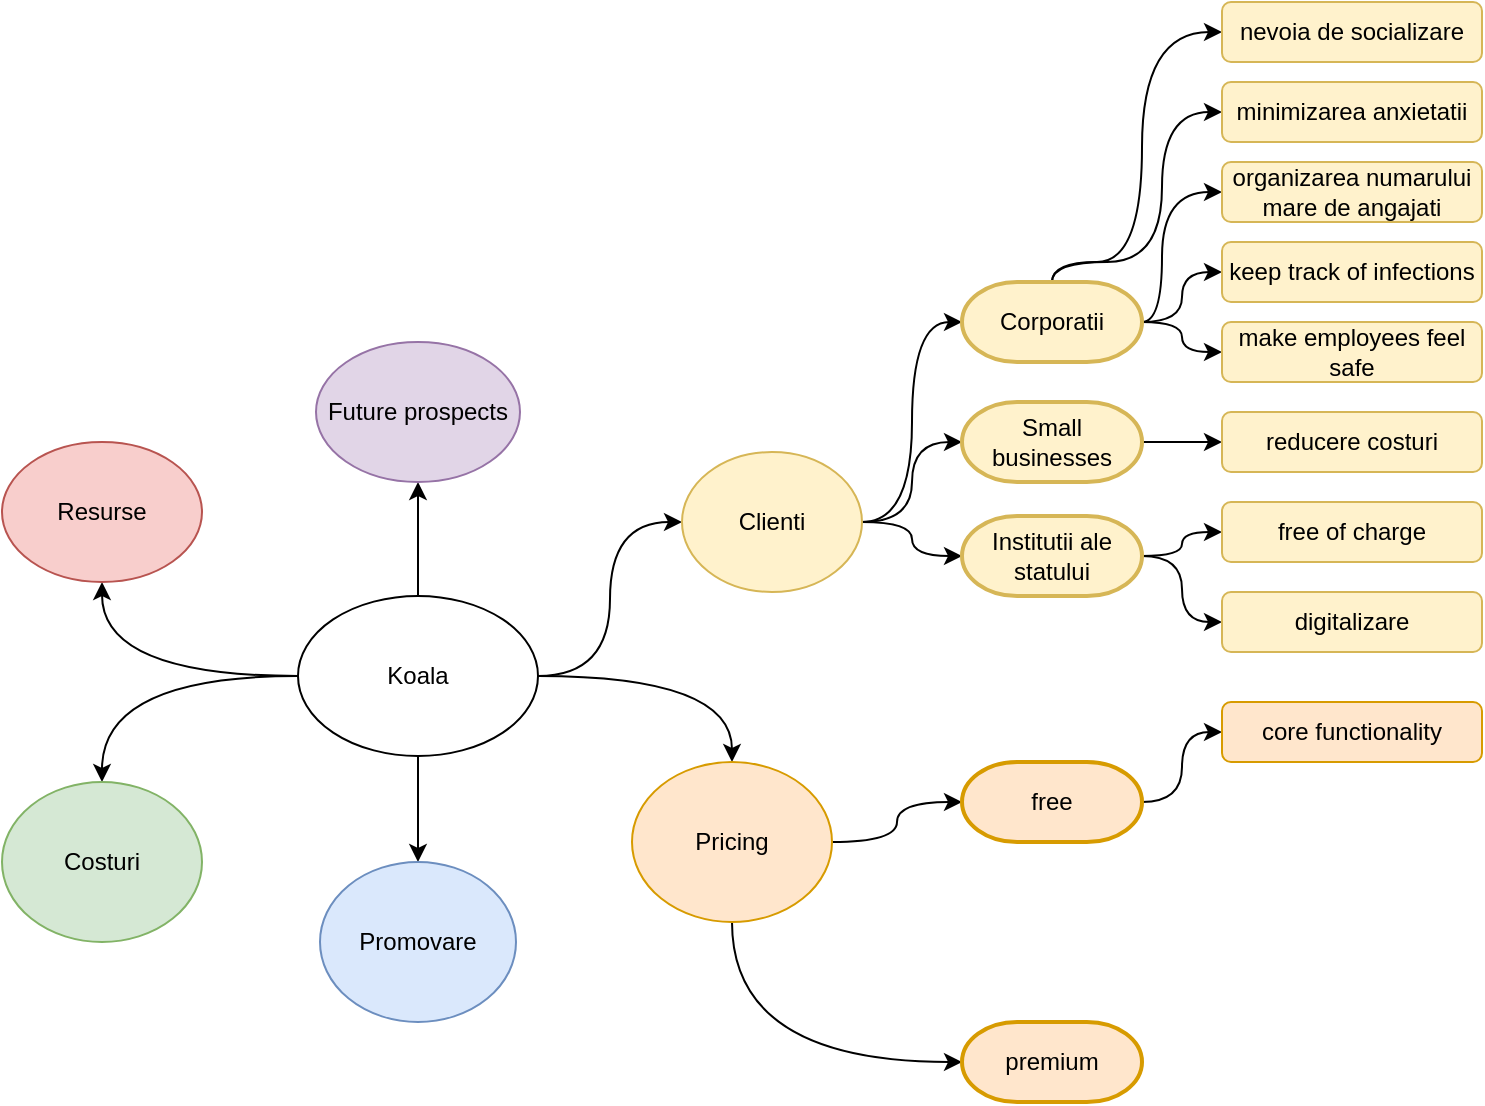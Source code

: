 <mxfile version="13.9.0" type="github">
  <diagram id="Va_Q2Z6FjLkRy5wQm_DS" name="Page-1">
    <mxGraphModel dx="786" dy="455" grid="1" gridSize="10" guides="1" tooltips="1" connect="1" arrows="1" fold="1" page="1" pageScale="1" pageWidth="2336" pageHeight="1654" math="0" shadow="0">
      <root>
        <mxCell id="0" />
        <mxCell id="1" parent="0" />
        <mxCell id="2nVb03XnOFbqIxCRd-F6-5" style="edgeStyle=orthogonalEdgeStyle;orthogonalLoop=1;jettySize=auto;html=1;entryX=0;entryY=0.5;entryDx=0;entryDy=0;curved=1;" edge="1" parent="1" source="2nVb03XnOFbqIxCRd-F6-1" target="2nVb03XnOFbqIxCRd-F6-2">
          <mxGeometry relative="1" as="geometry" />
        </mxCell>
        <mxCell id="2nVb03XnOFbqIxCRd-F6-8" style="edgeStyle=orthogonalEdgeStyle;curved=1;orthogonalLoop=1;jettySize=auto;html=1;" edge="1" parent="1" source="2nVb03XnOFbqIxCRd-F6-1" target="2nVb03XnOFbqIxCRd-F6-6">
          <mxGeometry relative="1" as="geometry" />
        </mxCell>
        <mxCell id="2nVb03XnOFbqIxCRd-F6-10" style="edgeStyle=orthogonalEdgeStyle;curved=1;orthogonalLoop=1;jettySize=auto;html=1;entryX=0.5;entryY=0;entryDx=0;entryDy=0;" edge="1" parent="1" source="2nVb03XnOFbqIxCRd-F6-1" target="2nVb03XnOFbqIxCRd-F6-9">
          <mxGeometry relative="1" as="geometry" />
        </mxCell>
        <mxCell id="2nVb03XnOFbqIxCRd-F6-12" style="edgeStyle=orthogonalEdgeStyle;curved=1;orthogonalLoop=1;jettySize=auto;html=1;" edge="1" parent="1" source="2nVb03XnOFbqIxCRd-F6-1" target="2nVb03XnOFbqIxCRd-F6-11">
          <mxGeometry relative="1" as="geometry" />
        </mxCell>
        <mxCell id="2nVb03XnOFbqIxCRd-F6-14" style="edgeStyle=orthogonalEdgeStyle;curved=1;orthogonalLoop=1;jettySize=auto;html=1;entryX=0.5;entryY=1;entryDx=0;entryDy=0;" edge="1" parent="1" source="2nVb03XnOFbqIxCRd-F6-1" target="2nVb03XnOFbqIxCRd-F6-13">
          <mxGeometry relative="1" as="geometry" />
        </mxCell>
        <mxCell id="2nVb03XnOFbqIxCRd-F6-16" style="edgeStyle=orthogonalEdgeStyle;curved=1;orthogonalLoop=1;jettySize=auto;html=1;entryX=0.5;entryY=1;entryDx=0;entryDy=0;" edge="1" parent="1" source="2nVb03XnOFbqIxCRd-F6-1" target="2nVb03XnOFbqIxCRd-F6-15">
          <mxGeometry relative="1" as="geometry" />
        </mxCell>
        <mxCell id="2nVb03XnOFbqIxCRd-F6-1" value="Koala" style="ellipse;whiteSpace=wrap;html=1;" vertex="1" parent="1">
          <mxGeometry x="1108" y="787" width="120" height="80" as="geometry" />
        </mxCell>
        <mxCell id="2nVb03XnOFbqIxCRd-F6-18" style="edgeStyle=orthogonalEdgeStyle;curved=1;orthogonalLoop=1;jettySize=auto;html=1;exitX=1;exitY=0.5;exitDx=0;exitDy=0;entryX=0;entryY=0.5;entryDx=0;entryDy=0;entryPerimeter=0;" edge="1" parent="1" source="2nVb03XnOFbqIxCRd-F6-2" target="2nVb03XnOFbqIxCRd-F6-17">
          <mxGeometry relative="1" as="geometry" />
        </mxCell>
        <mxCell id="2nVb03XnOFbqIxCRd-F6-20" style="edgeStyle=orthogonalEdgeStyle;curved=1;orthogonalLoop=1;jettySize=auto;html=1;exitX=1;exitY=0.5;exitDx=0;exitDy=0;entryX=0;entryY=0.5;entryDx=0;entryDy=0;entryPerimeter=0;" edge="1" parent="1" source="2nVb03XnOFbqIxCRd-F6-2" target="2nVb03XnOFbqIxCRd-F6-19">
          <mxGeometry relative="1" as="geometry" />
        </mxCell>
        <mxCell id="2nVb03XnOFbqIxCRd-F6-22" style="edgeStyle=orthogonalEdgeStyle;curved=1;orthogonalLoop=1;jettySize=auto;html=1;entryX=0;entryY=0.5;entryDx=0;entryDy=0;entryPerimeter=0;" edge="1" parent="1" source="2nVb03XnOFbqIxCRd-F6-2" target="2nVb03XnOFbqIxCRd-F6-21">
          <mxGeometry relative="1" as="geometry" />
        </mxCell>
        <mxCell id="2nVb03XnOFbqIxCRd-F6-2" value="Clienti" style="ellipse;whiteSpace=wrap;html=1;fillColor=#fff2cc;strokeColor=#d6b656;" vertex="1" parent="1">
          <mxGeometry x="1300" y="715" width="90" height="70" as="geometry" />
        </mxCell>
        <mxCell id="2nVb03XnOFbqIxCRd-F6-42" style="edgeStyle=orthogonalEdgeStyle;curved=1;orthogonalLoop=1;jettySize=auto;html=1;entryX=0;entryY=0.5;entryDx=0;entryDy=0;entryPerimeter=0;" edge="1" parent="1" source="2nVb03XnOFbqIxCRd-F6-6" target="2nVb03XnOFbqIxCRd-F6-41">
          <mxGeometry relative="1" as="geometry" />
        </mxCell>
        <mxCell id="2nVb03XnOFbqIxCRd-F6-44" style="edgeStyle=orthogonalEdgeStyle;curved=1;orthogonalLoop=1;jettySize=auto;html=1;entryX=0;entryY=0.5;entryDx=0;entryDy=0;entryPerimeter=0;exitX=0.5;exitY=1;exitDx=0;exitDy=0;" edge="1" parent="1" source="2nVb03XnOFbqIxCRd-F6-6" target="2nVb03XnOFbqIxCRd-F6-43">
          <mxGeometry relative="1" as="geometry" />
        </mxCell>
        <mxCell id="2nVb03XnOFbqIxCRd-F6-6" value="Pricing" style="ellipse;whiteSpace=wrap;html=1;fillColor=#ffe6cc;strokeColor=#d79b00;" vertex="1" parent="1">
          <mxGeometry x="1275" y="870" width="100" height="80" as="geometry" />
        </mxCell>
        <mxCell id="2nVb03XnOFbqIxCRd-F6-9" value="Promovare" style="ellipse;whiteSpace=wrap;html=1;fillColor=#dae8fc;strokeColor=#6c8ebf;" vertex="1" parent="1">
          <mxGeometry x="1119" y="920" width="98" height="80" as="geometry" />
        </mxCell>
        <mxCell id="2nVb03XnOFbqIxCRd-F6-11" value="Costuri" style="ellipse;whiteSpace=wrap;html=1;fillColor=#d5e8d4;strokeColor=#82b366;" vertex="1" parent="1">
          <mxGeometry x="960" y="880" width="100" height="80" as="geometry" />
        </mxCell>
        <mxCell id="2nVb03XnOFbqIxCRd-F6-13" value="Resurse" style="ellipse;whiteSpace=wrap;html=1;fillColor=#f8cecc;strokeColor=#b85450;" vertex="1" parent="1">
          <mxGeometry x="960" y="710" width="100" height="70" as="geometry" />
        </mxCell>
        <mxCell id="2nVb03XnOFbqIxCRd-F6-15" value="Future prospects" style="ellipse;whiteSpace=wrap;html=1;fillColor=#e1d5e7;strokeColor=#9673a6;" vertex="1" parent="1">
          <mxGeometry x="1117" y="660" width="102" height="70" as="geometry" />
        </mxCell>
        <mxCell id="2nVb03XnOFbqIxCRd-F6-25" style="edgeStyle=orthogonalEdgeStyle;curved=1;orthogonalLoop=1;jettySize=auto;html=1;entryX=0;entryY=0.5;entryDx=0;entryDy=0;" edge="1" parent="1" source="2nVb03XnOFbqIxCRd-F6-17" target="2nVb03XnOFbqIxCRd-F6-23">
          <mxGeometry relative="1" as="geometry">
            <Array as="points">
              <mxPoint x="1540" y="650" />
              <mxPoint x="1540" y="585" />
            </Array>
          </mxGeometry>
        </mxCell>
        <mxCell id="2nVb03XnOFbqIxCRd-F6-27" style="edgeStyle=orthogonalEdgeStyle;curved=1;orthogonalLoop=1;jettySize=auto;html=1;entryX=0;entryY=0.5;entryDx=0;entryDy=0;" edge="1" parent="1" source="2nVb03XnOFbqIxCRd-F6-17" target="2nVb03XnOFbqIxCRd-F6-26">
          <mxGeometry relative="1" as="geometry" />
        </mxCell>
        <mxCell id="2nVb03XnOFbqIxCRd-F6-29" style="edgeStyle=orthogonalEdgeStyle;curved=1;orthogonalLoop=1;jettySize=auto;html=1;entryX=0;entryY=0.5;entryDx=0;entryDy=0;" edge="1" parent="1" source="2nVb03XnOFbqIxCRd-F6-17" target="2nVb03XnOFbqIxCRd-F6-28">
          <mxGeometry relative="1" as="geometry" />
        </mxCell>
        <mxCell id="2nVb03XnOFbqIxCRd-F6-31" style="edgeStyle=orthogonalEdgeStyle;curved=1;orthogonalLoop=1;jettySize=auto;html=1;entryX=0;entryY=0.5;entryDx=0;entryDy=0;" edge="1" parent="1" source="2nVb03XnOFbqIxCRd-F6-17" target="2nVb03XnOFbqIxCRd-F6-30">
          <mxGeometry relative="1" as="geometry">
            <Array as="points">
              <mxPoint x="1485" y="620" />
              <mxPoint x="1540" y="620" />
              <mxPoint x="1540" y="545" />
            </Array>
          </mxGeometry>
        </mxCell>
        <mxCell id="2nVb03XnOFbqIxCRd-F6-33" style="edgeStyle=orthogonalEdgeStyle;curved=1;orthogonalLoop=1;jettySize=auto;html=1;entryX=0;entryY=0.5;entryDx=0;entryDy=0;" edge="1" parent="1" source="2nVb03XnOFbqIxCRd-F6-17" target="2nVb03XnOFbqIxCRd-F6-32">
          <mxGeometry relative="1" as="geometry">
            <Array as="points">
              <mxPoint x="1485" y="620" />
              <mxPoint x="1530" y="620" />
              <mxPoint x="1530" y="505" />
            </Array>
          </mxGeometry>
        </mxCell>
        <mxCell id="2nVb03XnOFbqIxCRd-F6-17" value="Corporatii" style="strokeWidth=2;html=1;shape=mxgraph.flowchart.terminator;whiteSpace=wrap;fillColor=#fff2cc;strokeColor=#d6b656;" vertex="1" parent="1">
          <mxGeometry x="1440" y="630" width="90" height="40" as="geometry" />
        </mxCell>
        <mxCell id="2nVb03XnOFbqIxCRd-F6-35" style="edgeStyle=orthogonalEdgeStyle;curved=1;orthogonalLoop=1;jettySize=auto;html=1;entryX=0;entryY=0.5;entryDx=0;entryDy=0;" edge="1" parent="1" source="2nVb03XnOFbqIxCRd-F6-19" target="2nVb03XnOFbqIxCRd-F6-34">
          <mxGeometry relative="1" as="geometry" />
        </mxCell>
        <mxCell id="2nVb03XnOFbqIxCRd-F6-19" value="Small businesses" style="strokeWidth=2;html=1;shape=mxgraph.flowchart.terminator;whiteSpace=wrap;fillColor=#fff2cc;strokeColor=#d6b656;" vertex="1" parent="1">
          <mxGeometry x="1440" y="690" width="90" height="40" as="geometry" />
        </mxCell>
        <mxCell id="2nVb03XnOFbqIxCRd-F6-37" style="edgeStyle=orthogonalEdgeStyle;curved=1;orthogonalLoop=1;jettySize=auto;html=1;entryX=0;entryY=0.5;entryDx=0;entryDy=0;" edge="1" parent="1" source="2nVb03XnOFbqIxCRd-F6-21" target="2nVb03XnOFbqIxCRd-F6-36">
          <mxGeometry relative="1" as="geometry" />
        </mxCell>
        <mxCell id="2nVb03XnOFbqIxCRd-F6-39" style="edgeStyle=orthogonalEdgeStyle;curved=1;orthogonalLoop=1;jettySize=auto;html=1;exitX=1;exitY=0.5;exitDx=0;exitDy=0;exitPerimeter=0;" edge="1" parent="1" source="2nVb03XnOFbqIxCRd-F6-21" target="2nVb03XnOFbqIxCRd-F6-38">
          <mxGeometry relative="1" as="geometry" />
        </mxCell>
        <mxCell id="2nVb03XnOFbqIxCRd-F6-21" value="Institutii ale statului" style="strokeWidth=2;html=1;shape=mxgraph.flowchart.terminator;whiteSpace=wrap;fillColor=#fff2cc;strokeColor=#d6b656;" vertex="1" parent="1">
          <mxGeometry x="1440" y="747" width="90" height="40" as="geometry" />
        </mxCell>
        <mxCell id="2nVb03XnOFbqIxCRd-F6-23" value="organizarea numarului mare de angajati" style="rounded=1;whiteSpace=wrap;html=1;fillColor=#fff2cc;strokeColor=#d6b656;" vertex="1" parent="1">
          <mxGeometry x="1570" y="570" width="130" height="30" as="geometry" />
        </mxCell>
        <mxCell id="2nVb03XnOFbqIxCRd-F6-26" value="keep track of infections" style="rounded=1;whiteSpace=wrap;html=1;fillColor=#fff2cc;strokeColor=#d6b656;" vertex="1" parent="1">
          <mxGeometry x="1570" y="610" width="130" height="30" as="geometry" />
        </mxCell>
        <mxCell id="2nVb03XnOFbqIxCRd-F6-28" value="make employees feel safe" style="rounded=1;whiteSpace=wrap;html=1;fillColor=#fff2cc;strokeColor=#d6b656;" vertex="1" parent="1">
          <mxGeometry x="1570" y="650" width="130" height="30" as="geometry" />
        </mxCell>
        <mxCell id="2nVb03XnOFbqIxCRd-F6-30" value="minimizarea anxietatii" style="rounded=1;whiteSpace=wrap;html=1;fillColor=#fff2cc;strokeColor=#d6b656;" vertex="1" parent="1">
          <mxGeometry x="1570" y="530" width="130" height="30" as="geometry" />
        </mxCell>
        <mxCell id="2nVb03XnOFbqIxCRd-F6-32" value="nevoia de socializare" style="rounded=1;whiteSpace=wrap;html=1;fillColor=#fff2cc;strokeColor=#d6b656;" vertex="1" parent="1">
          <mxGeometry x="1570" y="490" width="130" height="30" as="geometry" />
        </mxCell>
        <mxCell id="2nVb03XnOFbqIxCRd-F6-34" value="reducere costuri" style="rounded=1;whiteSpace=wrap;html=1;fillColor=#fff2cc;strokeColor=#d6b656;" vertex="1" parent="1">
          <mxGeometry x="1570" y="695" width="130" height="30" as="geometry" />
        </mxCell>
        <mxCell id="2nVb03XnOFbqIxCRd-F6-36" value="free of charge" style="rounded=1;whiteSpace=wrap;html=1;fillColor=#fff2cc;strokeColor=#d6b656;" vertex="1" parent="1">
          <mxGeometry x="1570" y="740" width="130" height="30" as="geometry" />
        </mxCell>
        <mxCell id="2nVb03XnOFbqIxCRd-F6-38" value="digitalizare" style="rounded=1;whiteSpace=wrap;html=1;fillColor=#fff2cc;strokeColor=#d6b656;" vertex="1" parent="1">
          <mxGeometry x="1570" y="785" width="130" height="30" as="geometry" />
        </mxCell>
        <mxCell id="2nVb03XnOFbqIxCRd-F6-46" style="edgeStyle=orthogonalEdgeStyle;curved=1;orthogonalLoop=1;jettySize=auto;html=1;entryX=0;entryY=0.5;entryDx=0;entryDy=0;" edge="1" parent="1" source="2nVb03XnOFbqIxCRd-F6-41" target="2nVb03XnOFbqIxCRd-F6-45">
          <mxGeometry relative="1" as="geometry" />
        </mxCell>
        <mxCell id="2nVb03XnOFbqIxCRd-F6-41" value="free" style="strokeWidth=2;html=1;shape=mxgraph.flowchart.terminator;whiteSpace=wrap;fillColor=#ffe6cc;strokeColor=#d79b00;" vertex="1" parent="1">
          <mxGeometry x="1440" y="870" width="90" height="40" as="geometry" />
        </mxCell>
        <mxCell id="2nVb03XnOFbqIxCRd-F6-43" value="premium" style="strokeWidth=2;html=1;shape=mxgraph.flowchart.terminator;whiteSpace=wrap;fillColor=#ffe6cc;strokeColor=#d79b00;" vertex="1" parent="1">
          <mxGeometry x="1440" y="1000" width="90" height="40" as="geometry" />
        </mxCell>
        <mxCell id="2nVb03XnOFbqIxCRd-F6-45" value="core functionality" style="rounded=1;whiteSpace=wrap;html=1;fillColor=#ffe6cc;strokeColor=#d79b00;" vertex="1" parent="1">
          <mxGeometry x="1570" y="840" width="130" height="30" as="geometry" />
        </mxCell>
      </root>
    </mxGraphModel>
  </diagram>
</mxfile>
